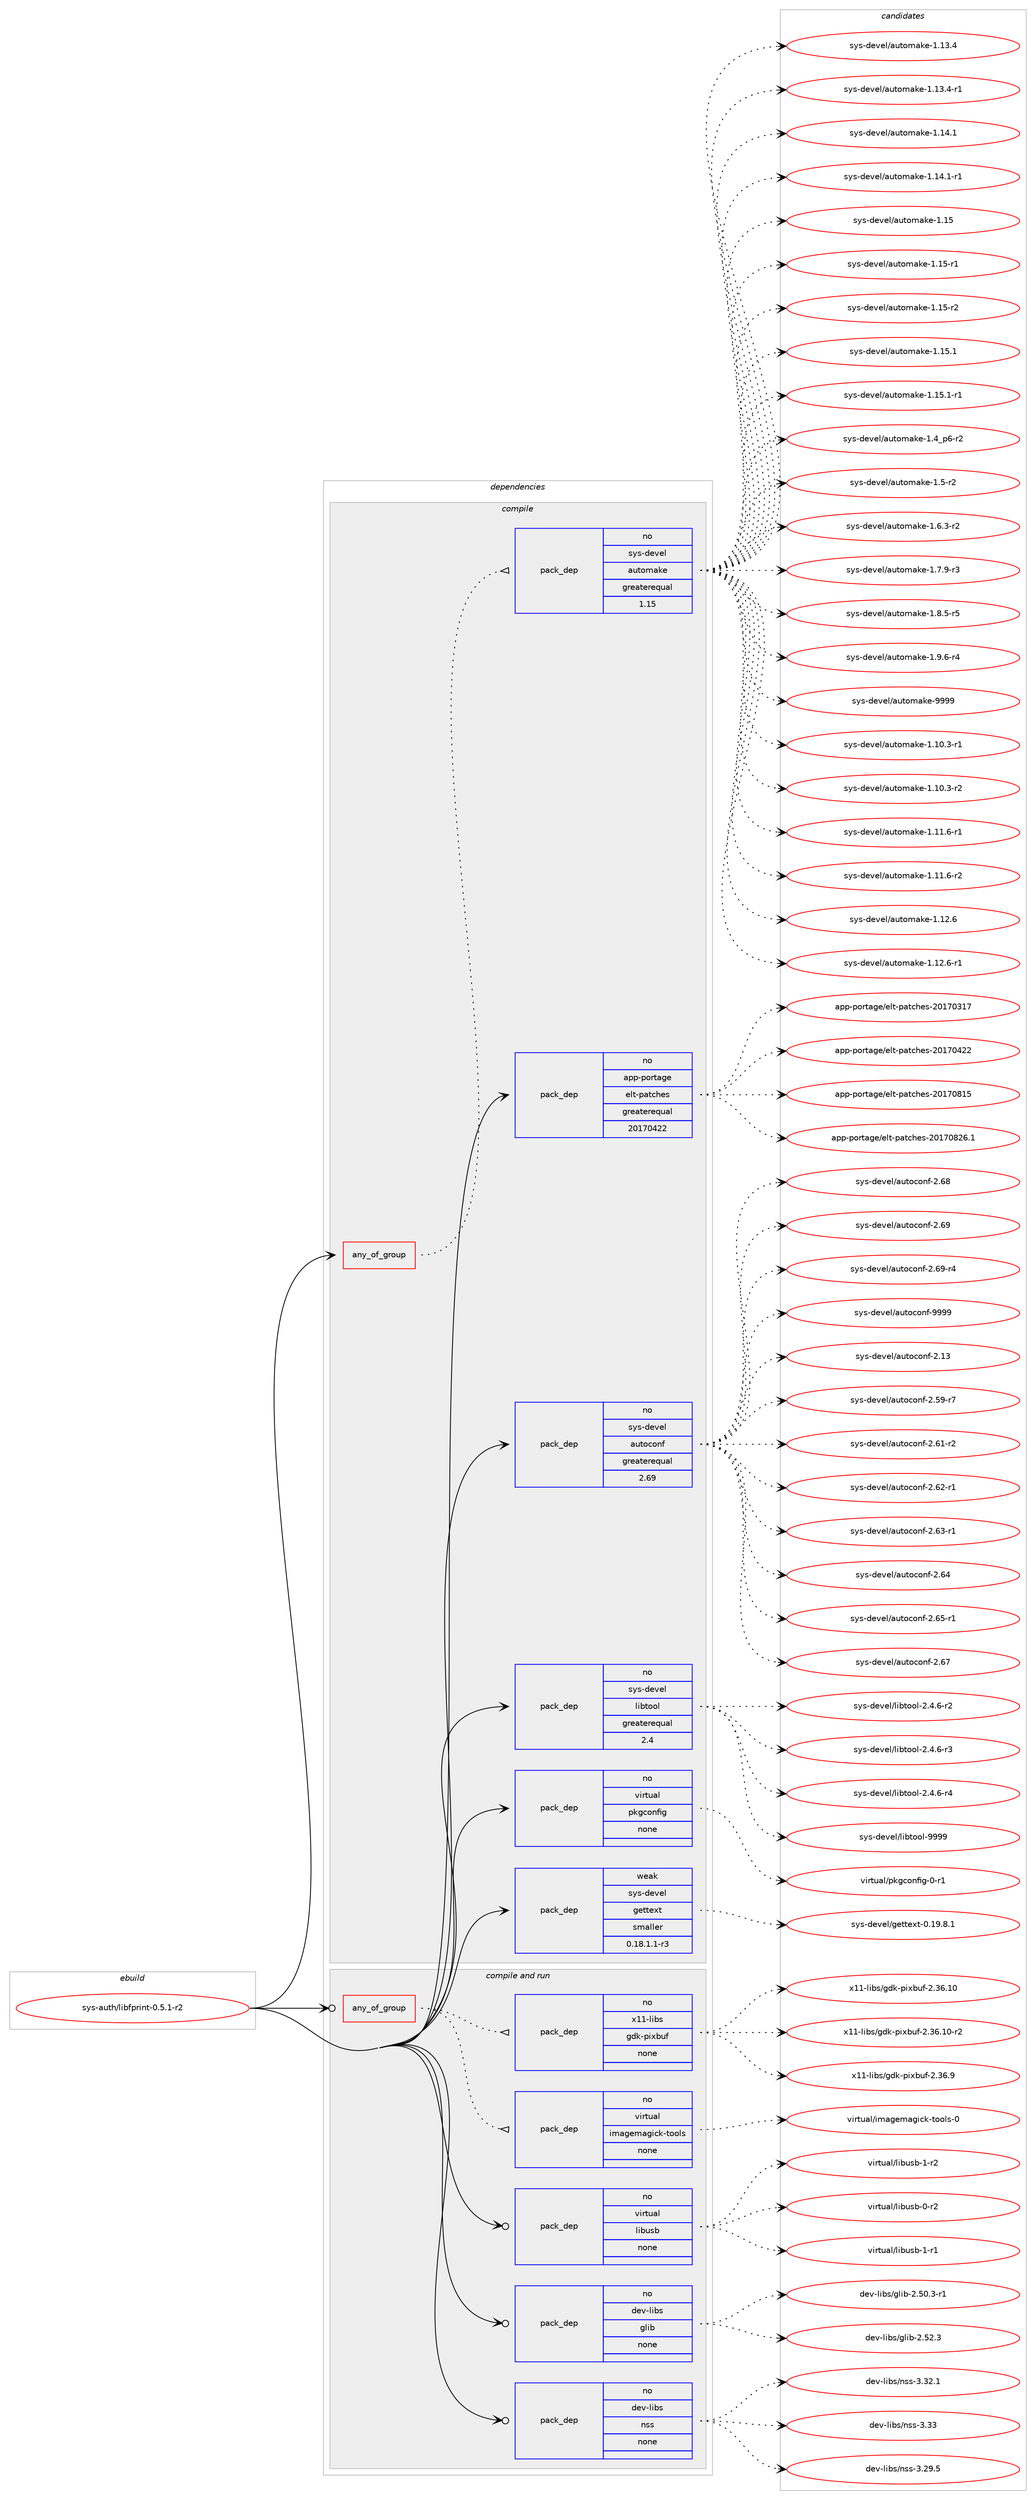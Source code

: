digraph prolog {

# *************
# Graph options
# *************

newrank=true;
concentrate=true;
compound=true;
graph [rankdir=LR,fontname=Helvetica,fontsize=10,ranksep=1.5];#, ranksep=2.5, nodesep=0.2];
edge  [arrowhead=vee];
node  [fontname=Helvetica,fontsize=10];

# **********
# The ebuild
# **********

subgraph cluster_leftcol {
color=gray;
rank=same;
label=<<i>ebuild</i>>;
id [label="sys-auth/libfprint-0.5.1-r2", color=red, width=4, href="../sys-auth/libfprint-0.5.1-r2.svg"];
}

# ****************
# The dependencies
# ****************

subgraph cluster_midcol {
color=gray;
label=<<i>dependencies</i>>;
subgraph cluster_compile {
fillcolor="#eeeeee";
style=filled;
label=<<i>compile</i>>;
subgraph any7959 {
dependency474783 [label=<<TABLE BORDER="0" CELLBORDER="1" CELLSPACING="0" CELLPADDING="4"><TR><TD CELLPADDING="10">any_of_group</TD></TR></TABLE>>, shape=none, color=red];subgraph pack352146 {
dependency474784 [label=<<TABLE BORDER="0" CELLBORDER="1" CELLSPACING="0" CELLPADDING="4" WIDTH="220"><TR><TD ROWSPAN="6" CELLPADDING="30">pack_dep</TD></TR><TR><TD WIDTH="110">no</TD></TR><TR><TD>sys-devel</TD></TR><TR><TD>automake</TD></TR><TR><TD>greaterequal</TD></TR><TR><TD>1.15</TD></TR></TABLE>>, shape=none, color=blue];
}
dependency474783:e -> dependency474784:w [weight=20,style="dotted",arrowhead="oinv"];
}
id:e -> dependency474783:w [weight=20,style="solid",arrowhead="vee"];
subgraph pack352147 {
dependency474785 [label=<<TABLE BORDER="0" CELLBORDER="1" CELLSPACING="0" CELLPADDING="4" WIDTH="220"><TR><TD ROWSPAN="6" CELLPADDING="30">pack_dep</TD></TR><TR><TD WIDTH="110">no</TD></TR><TR><TD>app-portage</TD></TR><TR><TD>elt-patches</TD></TR><TR><TD>greaterequal</TD></TR><TR><TD>20170422</TD></TR></TABLE>>, shape=none, color=blue];
}
id:e -> dependency474785:w [weight=20,style="solid",arrowhead="vee"];
subgraph pack352148 {
dependency474786 [label=<<TABLE BORDER="0" CELLBORDER="1" CELLSPACING="0" CELLPADDING="4" WIDTH="220"><TR><TD ROWSPAN="6" CELLPADDING="30">pack_dep</TD></TR><TR><TD WIDTH="110">no</TD></TR><TR><TD>sys-devel</TD></TR><TR><TD>autoconf</TD></TR><TR><TD>greaterequal</TD></TR><TR><TD>2.69</TD></TR></TABLE>>, shape=none, color=blue];
}
id:e -> dependency474786:w [weight=20,style="solid",arrowhead="vee"];
subgraph pack352149 {
dependency474787 [label=<<TABLE BORDER="0" CELLBORDER="1" CELLSPACING="0" CELLPADDING="4" WIDTH="220"><TR><TD ROWSPAN="6" CELLPADDING="30">pack_dep</TD></TR><TR><TD WIDTH="110">no</TD></TR><TR><TD>sys-devel</TD></TR><TR><TD>libtool</TD></TR><TR><TD>greaterequal</TD></TR><TR><TD>2.4</TD></TR></TABLE>>, shape=none, color=blue];
}
id:e -> dependency474787:w [weight=20,style="solid",arrowhead="vee"];
subgraph pack352150 {
dependency474788 [label=<<TABLE BORDER="0" CELLBORDER="1" CELLSPACING="0" CELLPADDING="4" WIDTH="220"><TR><TD ROWSPAN="6" CELLPADDING="30">pack_dep</TD></TR><TR><TD WIDTH="110">no</TD></TR><TR><TD>virtual</TD></TR><TR><TD>pkgconfig</TD></TR><TR><TD>none</TD></TR><TR><TD></TD></TR></TABLE>>, shape=none, color=blue];
}
id:e -> dependency474788:w [weight=20,style="solid",arrowhead="vee"];
subgraph pack352151 {
dependency474789 [label=<<TABLE BORDER="0" CELLBORDER="1" CELLSPACING="0" CELLPADDING="4" WIDTH="220"><TR><TD ROWSPAN="6" CELLPADDING="30">pack_dep</TD></TR><TR><TD WIDTH="110">weak</TD></TR><TR><TD>sys-devel</TD></TR><TR><TD>gettext</TD></TR><TR><TD>smaller</TD></TR><TR><TD>0.18.1.1-r3</TD></TR></TABLE>>, shape=none, color=blue];
}
id:e -> dependency474789:w [weight=20,style="solid",arrowhead="vee"];
}
subgraph cluster_compileandrun {
fillcolor="#eeeeee";
style=filled;
label=<<i>compile and run</i>>;
subgraph any7960 {
dependency474790 [label=<<TABLE BORDER="0" CELLBORDER="1" CELLSPACING="0" CELLPADDING="4"><TR><TD CELLPADDING="10">any_of_group</TD></TR></TABLE>>, shape=none, color=red];subgraph pack352152 {
dependency474791 [label=<<TABLE BORDER="0" CELLBORDER="1" CELLSPACING="0" CELLPADDING="4" WIDTH="220"><TR><TD ROWSPAN="6" CELLPADDING="30">pack_dep</TD></TR><TR><TD WIDTH="110">no</TD></TR><TR><TD>virtual</TD></TR><TR><TD>imagemagick-tools</TD></TR><TR><TD>none</TD></TR><TR><TD></TD></TR></TABLE>>, shape=none, color=blue];
}
dependency474790:e -> dependency474791:w [weight=20,style="dotted",arrowhead="oinv"];
subgraph pack352153 {
dependency474792 [label=<<TABLE BORDER="0" CELLBORDER="1" CELLSPACING="0" CELLPADDING="4" WIDTH="220"><TR><TD ROWSPAN="6" CELLPADDING="30">pack_dep</TD></TR><TR><TD WIDTH="110">no</TD></TR><TR><TD>x11-libs</TD></TR><TR><TD>gdk-pixbuf</TD></TR><TR><TD>none</TD></TR><TR><TD></TD></TR></TABLE>>, shape=none, color=blue];
}
dependency474790:e -> dependency474792:w [weight=20,style="dotted",arrowhead="oinv"];
}
id:e -> dependency474790:w [weight=20,style="solid",arrowhead="odotvee"];
subgraph pack352154 {
dependency474793 [label=<<TABLE BORDER="0" CELLBORDER="1" CELLSPACING="0" CELLPADDING="4" WIDTH="220"><TR><TD ROWSPAN="6" CELLPADDING="30">pack_dep</TD></TR><TR><TD WIDTH="110">no</TD></TR><TR><TD>dev-libs</TD></TR><TR><TD>glib</TD></TR><TR><TD>none</TD></TR><TR><TD></TD></TR></TABLE>>, shape=none, color=blue];
}
id:e -> dependency474793:w [weight=20,style="solid",arrowhead="odotvee"];
subgraph pack352155 {
dependency474794 [label=<<TABLE BORDER="0" CELLBORDER="1" CELLSPACING="0" CELLPADDING="4" WIDTH="220"><TR><TD ROWSPAN="6" CELLPADDING="30">pack_dep</TD></TR><TR><TD WIDTH="110">no</TD></TR><TR><TD>dev-libs</TD></TR><TR><TD>nss</TD></TR><TR><TD>none</TD></TR><TR><TD></TD></TR></TABLE>>, shape=none, color=blue];
}
id:e -> dependency474794:w [weight=20,style="solid",arrowhead="odotvee"];
subgraph pack352156 {
dependency474795 [label=<<TABLE BORDER="0" CELLBORDER="1" CELLSPACING="0" CELLPADDING="4" WIDTH="220"><TR><TD ROWSPAN="6" CELLPADDING="30">pack_dep</TD></TR><TR><TD WIDTH="110">no</TD></TR><TR><TD>virtual</TD></TR><TR><TD>libusb</TD></TR><TR><TD>none</TD></TR><TR><TD></TD></TR></TABLE>>, shape=none, color=blue];
}
id:e -> dependency474795:w [weight=20,style="solid",arrowhead="odotvee"];
}
subgraph cluster_run {
fillcolor="#eeeeee";
style=filled;
label=<<i>run</i>>;
}
}

# **************
# The candidates
# **************

subgraph cluster_choices {
rank=same;
color=gray;
label=<<i>candidates</i>>;

subgraph choice352146 {
color=black;
nodesep=1;
choice11512111545100101118101108479711711611110997107101454946494846514511449 [label="sys-devel/automake-1.10.3-r1", color=red, width=4,href="../sys-devel/automake-1.10.3-r1.svg"];
choice11512111545100101118101108479711711611110997107101454946494846514511450 [label="sys-devel/automake-1.10.3-r2", color=red, width=4,href="../sys-devel/automake-1.10.3-r2.svg"];
choice11512111545100101118101108479711711611110997107101454946494946544511449 [label="sys-devel/automake-1.11.6-r1", color=red, width=4,href="../sys-devel/automake-1.11.6-r1.svg"];
choice11512111545100101118101108479711711611110997107101454946494946544511450 [label="sys-devel/automake-1.11.6-r2", color=red, width=4,href="../sys-devel/automake-1.11.6-r2.svg"];
choice1151211154510010111810110847971171161111099710710145494649504654 [label="sys-devel/automake-1.12.6", color=red, width=4,href="../sys-devel/automake-1.12.6.svg"];
choice11512111545100101118101108479711711611110997107101454946495046544511449 [label="sys-devel/automake-1.12.6-r1", color=red, width=4,href="../sys-devel/automake-1.12.6-r1.svg"];
choice1151211154510010111810110847971171161111099710710145494649514652 [label="sys-devel/automake-1.13.4", color=red, width=4,href="../sys-devel/automake-1.13.4.svg"];
choice11512111545100101118101108479711711611110997107101454946495146524511449 [label="sys-devel/automake-1.13.4-r1", color=red, width=4,href="../sys-devel/automake-1.13.4-r1.svg"];
choice1151211154510010111810110847971171161111099710710145494649524649 [label="sys-devel/automake-1.14.1", color=red, width=4,href="../sys-devel/automake-1.14.1.svg"];
choice11512111545100101118101108479711711611110997107101454946495246494511449 [label="sys-devel/automake-1.14.1-r1", color=red, width=4,href="../sys-devel/automake-1.14.1-r1.svg"];
choice115121115451001011181011084797117116111109971071014549464953 [label="sys-devel/automake-1.15", color=red, width=4,href="../sys-devel/automake-1.15.svg"];
choice1151211154510010111810110847971171161111099710710145494649534511449 [label="sys-devel/automake-1.15-r1", color=red, width=4,href="../sys-devel/automake-1.15-r1.svg"];
choice1151211154510010111810110847971171161111099710710145494649534511450 [label="sys-devel/automake-1.15-r2", color=red, width=4,href="../sys-devel/automake-1.15-r2.svg"];
choice1151211154510010111810110847971171161111099710710145494649534649 [label="sys-devel/automake-1.15.1", color=red, width=4,href="../sys-devel/automake-1.15.1.svg"];
choice11512111545100101118101108479711711611110997107101454946495346494511449 [label="sys-devel/automake-1.15.1-r1", color=red, width=4,href="../sys-devel/automake-1.15.1-r1.svg"];
choice115121115451001011181011084797117116111109971071014549465295112544511450 [label="sys-devel/automake-1.4_p6-r2", color=red, width=4,href="../sys-devel/automake-1.4_p6-r2.svg"];
choice11512111545100101118101108479711711611110997107101454946534511450 [label="sys-devel/automake-1.5-r2", color=red, width=4,href="../sys-devel/automake-1.5-r2.svg"];
choice115121115451001011181011084797117116111109971071014549465446514511450 [label="sys-devel/automake-1.6.3-r2", color=red, width=4,href="../sys-devel/automake-1.6.3-r2.svg"];
choice115121115451001011181011084797117116111109971071014549465546574511451 [label="sys-devel/automake-1.7.9-r3", color=red, width=4,href="../sys-devel/automake-1.7.9-r3.svg"];
choice115121115451001011181011084797117116111109971071014549465646534511453 [label="sys-devel/automake-1.8.5-r5", color=red, width=4,href="../sys-devel/automake-1.8.5-r5.svg"];
choice115121115451001011181011084797117116111109971071014549465746544511452 [label="sys-devel/automake-1.9.6-r4", color=red, width=4,href="../sys-devel/automake-1.9.6-r4.svg"];
choice115121115451001011181011084797117116111109971071014557575757 [label="sys-devel/automake-9999", color=red, width=4,href="../sys-devel/automake-9999.svg"];
dependency474784:e -> choice11512111545100101118101108479711711611110997107101454946494846514511449:w [style=dotted,weight="100"];
dependency474784:e -> choice11512111545100101118101108479711711611110997107101454946494846514511450:w [style=dotted,weight="100"];
dependency474784:e -> choice11512111545100101118101108479711711611110997107101454946494946544511449:w [style=dotted,weight="100"];
dependency474784:e -> choice11512111545100101118101108479711711611110997107101454946494946544511450:w [style=dotted,weight="100"];
dependency474784:e -> choice1151211154510010111810110847971171161111099710710145494649504654:w [style=dotted,weight="100"];
dependency474784:e -> choice11512111545100101118101108479711711611110997107101454946495046544511449:w [style=dotted,weight="100"];
dependency474784:e -> choice1151211154510010111810110847971171161111099710710145494649514652:w [style=dotted,weight="100"];
dependency474784:e -> choice11512111545100101118101108479711711611110997107101454946495146524511449:w [style=dotted,weight="100"];
dependency474784:e -> choice1151211154510010111810110847971171161111099710710145494649524649:w [style=dotted,weight="100"];
dependency474784:e -> choice11512111545100101118101108479711711611110997107101454946495246494511449:w [style=dotted,weight="100"];
dependency474784:e -> choice115121115451001011181011084797117116111109971071014549464953:w [style=dotted,weight="100"];
dependency474784:e -> choice1151211154510010111810110847971171161111099710710145494649534511449:w [style=dotted,weight="100"];
dependency474784:e -> choice1151211154510010111810110847971171161111099710710145494649534511450:w [style=dotted,weight="100"];
dependency474784:e -> choice1151211154510010111810110847971171161111099710710145494649534649:w [style=dotted,weight="100"];
dependency474784:e -> choice11512111545100101118101108479711711611110997107101454946495346494511449:w [style=dotted,weight="100"];
dependency474784:e -> choice115121115451001011181011084797117116111109971071014549465295112544511450:w [style=dotted,weight="100"];
dependency474784:e -> choice11512111545100101118101108479711711611110997107101454946534511450:w [style=dotted,weight="100"];
dependency474784:e -> choice115121115451001011181011084797117116111109971071014549465446514511450:w [style=dotted,weight="100"];
dependency474784:e -> choice115121115451001011181011084797117116111109971071014549465546574511451:w [style=dotted,weight="100"];
dependency474784:e -> choice115121115451001011181011084797117116111109971071014549465646534511453:w [style=dotted,weight="100"];
dependency474784:e -> choice115121115451001011181011084797117116111109971071014549465746544511452:w [style=dotted,weight="100"];
dependency474784:e -> choice115121115451001011181011084797117116111109971071014557575757:w [style=dotted,weight="100"];
}
subgraph choice352147 {
color=black;
nodesep=1;
choice97112112451121111141169710310147101108116451129711699104101115455048495548514955 [label="app-portage/elt-patches-20170317", color=red, width=4,href="../app-portage/elt-patches-20170317.svg"];
choice97112112451121111141169710310147101108116451129711699104101115455048495548525050 [label="app-portage/elt-patches-20170422", color=red, width=4,href="../app-portage/elt-patches-20170422.svg"];
choice97112112451121111141169710310147101108116451129711699104101115455048495548564953 [label="app-portage/elt-patches-20170815", color=red, width=4,href="../app-portage/elt-patches-20170815.svg"];
choice971121124511211111411697103101471011081164511297116991041011154550484955485650544649 [label="app-portage/elt-patches-20170826.1", color=red, width=4,href="../app-portage/elt-patches-20170826.1.svg"];
dependency474785:e -> choice97112112451121111141169710310147101108116451129711699104101115455048495548514955:w [style=dotted,weight="100"];
dependency474785:e -> choice97112112451121111141169710310147101108116451129711699104101115455048495548525050:w [style=dotted,weight="100"];
dependency474785:e -> choice97112112451121111141169710310147101108116451129711699104101115455048495548564953:w [style=dotted,weight="100"];
dependency474785:e -> choice971121124511211111411697103101471011081164511297116991041011154550484955485650544649:w [style=dotted,weight="100"];
}
subgraph choice352148 {
color=black;
nodesep=1;
choice115121115451001011181011084797117116111991111101024550464951 [label="sys-devel/autoconf-2.13", color=red, width=4,href="../sys-devel/autoconf-2.13.svg"];
choice1151211154510010111810110847971171161119911111010245504653574511455 [label="sys-devel/autoconf-2.59-r7", color=red, width=4,href="../sys-devel/autoconf-2.59-r7.svg"];
choice1151211154510010111810110847971171161119911111010245504654494511450 [label="sys-devel/autoconf-2.61-r2", color=red, width=4,href="../sys-devel/autoconf-2.61-r2.svg"];
choice1151211154510010111810110847971171161119911111010245504654504511449 [label="sys-devel/autoconf-2.62-r1", color=red, width=4,href="../sys-devel/autoconf-2.62-r1.svg"];
choice1151211154510010111810110847971171161119911111010245504654514511449 [label="sys-devel/autoconf-2.63-r1", color=red, width=4,href="../sys-devel/autoconf-2.63-r1.svg"];
choice115121115451001011181011084797117116111991111101024550465452 [label="sys-devel/autoconf-2.64", color=red, width=4,href="../sys-devel/autoconf-2.64.svg"];
choice1151211154510010111810110847971171161119911111010245504654534511449 [label="sys-devel/autoconf-2.65-r1", color=red, width=4,href="../sys-devel/autoconf-2.65-r1.svg"];
choice115121115451001011181011084797117116111991111101024550465455 [label="sys-devel/autoconf-2.67", color=red, width=4,href="../sys-devel/autoconf-2.67.svg"];
choice115121115451001011181011084797117116111991111101024550465456 [label="sys-devel/autoconf-2.68", color=red, width=4,href="../sys-devel/autoconf-2.68.svg"];
choice115121115451001011181011084797117116111991111101024550465457 [label="sys-devel/autoconf-2.69", color=red, width=4,href="../sys-devel/autoconf-2.69.svg"];
choice1151211154510010111810110847971171161119911111010245504654574511452 [label="sys-devel/autoconf-2.69-r4", color=red, width=4,href="../sys-devel/autoconf-2.69-r4.svg"];
choice115121115451001011181011084797117116111991111101024557575757 [label="sys-devel/autoconf-9999", color=red, width=4,href="../sys-devel/autoconf-9999.svg"];
dependency474786:e -> choice115121115451001011181011084797117116111991111101024550464951:w [style=dotted,weight="100"];
dependency474786:e -> choice1151211154510010111810110847971171161119911111010245504653574511455:w [style=dotted,weight="100"];
dependency474786:e -> choice1151211154510010111810110847971171161119911111010245504654494511450:w [style=dotted,weight="100"];
dependency474786:e -> choice1151211154510010111810110847971171161119911111010245504654504511449:w [style=dotted,weight="100"];
dependency474786:e -> choice1151211154510010111810110847971171161119911111010245504654514511449:w [style=dotted,weight="100"];
dependency474786:e -> choice115121115451001011181011084797117116111991111101024550465452:w [style=dotted,weight="100"];
dependency474786:e -> choice1151211154510010111810110847971171161119911111010245504654534511449:w [style=dotted,weight="100"];
dependency474786:e -> choice115121115451001011181011084797117116111991111101024550465455:w [style=dotted,weight="100"];
dependency474786:e -> choice115121115451001011181011084797117116111991111101024550465456:w [style=dotted,weight="100"];
dependency474786:e -> choice115121115451001011181011084797117116111991111101024550465457:w [style=dotted,weight="100"];
dependency474786:e -> choice1151211154510010111810110847971171161119911111010245504654574511452:w [style=dotted,weight="100"];
dependency474786:e -> choice115121115451001011181011084797117116111991111101024557575757:w [style=dotted,weight="100"];
}
subgraph choice352149 {
color=black;
nodesep=1;
choice1151211154510010111810110847108105981161111111084550465246544511450 [label="sys-devel/libtool-2.4.6-r2", color=red, width=4,href="../sys-devel/libtool-2.4.6-r2.svg"];
choice1151211154510010111810110847108105981161111111084550465246544511451 [label="sys-devel/libtool-2.4.6-r3", color=red, width=4,href="../sys-devel/libtool-2.4.6-r3.svg"];
choice1151211154510010111810110847108105981161111111084550465246544511452 [label="sys-devel/libtool-2.4.6-r4", color=red, width=4,href="../sys-devel/libtool-2.4.6-r4.svg"];
choice1151211154510010111810110847108105981161111111084557575757 [label="sys-devel/libtool-9999", color=red, width=4,href="../sys-devel/libtool-9999.svg"];
dependency474787:e -> choice1151211154510010111810110847108105981161111111084550465246544511450:w [style=dotted,weight="100"];
dependency474787:e -> choice1151211154510010111810110847108105981161111111084550465246544511451:w [style=dotted,weight="100"];
dependency474787:e -> choice1151211154510010111810110847108105981161111111084550465246544511452:w [style=dotted,weight="100"];
dependency474787:e -> choice1151211154510010111810110847108105981161111111084557575757:w [style=dotted,weight="100"];
}
subgraph choice352150 {
color=black;
nodesep=1;
choice11810511411611797108471121071039911111010210510345484511449 [label="virtual/pkgconfig-0-r1", color=red, width=4,href="../virtual/pkgconfig-0-r1.svg"];
dependency474788:e -> choice11810511411611797108471121071039911111010210510345484511449:w [style=dotted,weight="100"];
}
subgraph choice352151 {
color=black;
nodesep=1;
choice1151211154510010111810110847103101116116101120116454846495746564649 [label="sys-devel/gettext-0.19.8.1", color=red, width=4,href="../sys-devel/gettext-0.19.8.1.svg"];
dependency474789:e -> choice1151211154510010111810110847103101116116101120116454846495746564649:w [style=dotted,weight="100"];
}
subgraph choice352152 {
color=black;
nodesep=1;
choice1181051141161179710847105109971031011099710310599107451161111111081154548 [label="virtual/imagemagick-tools-0", color=red, width=4,href="../virtual/imagemagick-tools-0.svg"];
dependency474791:e -> choice1181051141161179710847105109971031011099710310599107451161111111081154548:w [style=dotted,weight="100"];
}
subgraph choice352153 {
color=black;
nodesep=1;
choice120494945108105981154710310010745112105120981171024550465154464948 [label="x11-libs/gdk-pixbuf-2.36.10", color=red, width=4,href="../x11-libs/gdk-pixbuf-2.36.10.svg"];
choice1204949451081059811547103100107451121051209811710245504651544649484511450 [label="x11-libs/gdk-pixbuf-2.36.10-r2", color=red, width=4,href="../x11-libs/gdk-pixbuf-2.36.10-r2.svg"];
choice1204949451081059811547103100107451121051209811710245504651544657 [label="x11-libs/gdk-pixbuf-2.36.9", color=red, width=4,href="../x11-libs/gdk-pixbuf-2.36.9.svg"];
dependency474792:e -> choice120494945108105981154710310010745112105120981171024550465154464948:w [style=dotted,weight="100"];
dependency474792:e -> choice1204949451081059811547103100107451121051209811710245504651544649484511450:w [style=dotted,weight="100"];
dependency474792:e -> choice1204949451081059811547103100107451121051209811710245504651544657:w [style=dotted,weight="100"];
}
subgraph choice352154 {
color=black;
nodesep=1;
choice10010111845108105981154710310810598455046534846514511449 [label="dev-libs/glib-2.50.3-r1", color=red, width=4,href="../dev-libs/glib-2.50.3-r1.svg"];
choice1001011184510810598115471031081059845504653504651 [label="dev-libs/glib-2.52.3", color=red, width=4,href="../dev-libs/glib-2.52.3.svg"];
dependency474793:e -> choice10010111845108105981154710310810598455046534846514511449:w [style=dotted,weight="100"];
dependency474793:e -> choice1001011184510810598115471031081059845504653504651:w [style=dotted,weight="100"];
}
subgraph choice352155 {
color=black;
nodesep=1;
choice10010111845108105981154711011511545514650574653 [label="dev-libs/nss-3.29.5", color=red, width=4,href="../dev-libs/nss-3.29.5.svg"];
choice10010111845108105981154711011511545514651504649 [label="dev-libs/nss-3.32.1", color=red, width=4,href="../dev-libs/nss-3.32.1.svg"];
choice1001011184510810598115471101151154551465151 [label="dev-libs/nss-3.33", color=red, width=4,href="../dev-libs/nss-3.33.svg"];
dependency474794:e -> choice10010111845108105981154711011511545514650574653:w [style=dotted,weight="100"];
dependency474794:e -> choice10010111845108105981154711011511545514651504649:w [style=dotted,weight="100"];
dependency474794:e -> choice1001011184510810598115471101151154551465151:w [style=dotted,weight="100"];
}
subgraph choice352156 {
color=black;
nodesep=1;
choice1181051141161179710847108105981171159845484511450 [label="virtual/libusb-0-r2", color=red, width=4,href="../virtual/libusb-0-r2.svg"];
choice1181051141161179710847108105981171159845494511449 [label="virtual/libusb-1-r1", color=red, width=4,href="../virtual/libusb-1-r1.svg"];
choice1181051141161179710847108105981171159845494511450 [label="virtual/libusb-1-r2", color=red, width=4,href="../virtual/libusb-1-r2.svg"];
dependency474795:e -> choice1181051141161179710847108105981171159845484511450:w [style=dotted,weight="100"];
dependency474795:e -> choice1181051141161179710847108105981171159845494511449:w [style=dotted,weight="100"];
dependency474795:e -> choice1181051141161179710847108105981171159845494511450:w [style=dotted,weight="100"];
}
}

}
